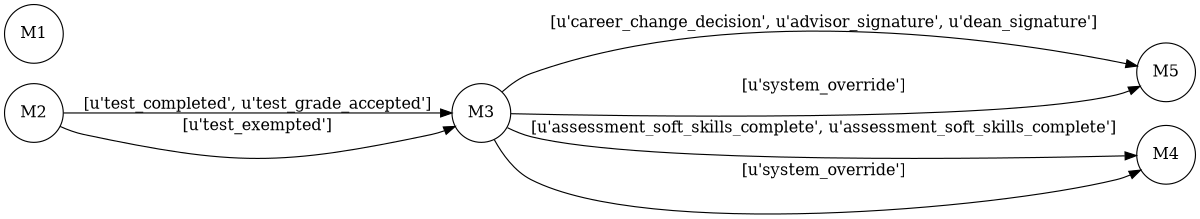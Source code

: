 digraph finite_state_machine {
rankdir=LR
size="8,5"
	node [shape=circle]
	m5 [label=M5]
	m4 [label=M4]
	m1 [label=M1]
	m3 [label=M3]
		m3 -> m5 [label="[u'career_change_decision', u'advisor_signature', u'dean_signature']"]
		m3 -> m5 [label="[u'system_override']"]
		m3 -> m4 [label="[u'assessment_soft_skills_complete', u'assessment_soft_skills_complete']"]
		m3 -> m4 [label="[u'system_override']"]
	m2 [label=M2]
		m2 -> m3 [label="[u'test_completed', u'test_grade_accepted']"]
		m2 -> m3 [label="[u'test_exempted']"]
}